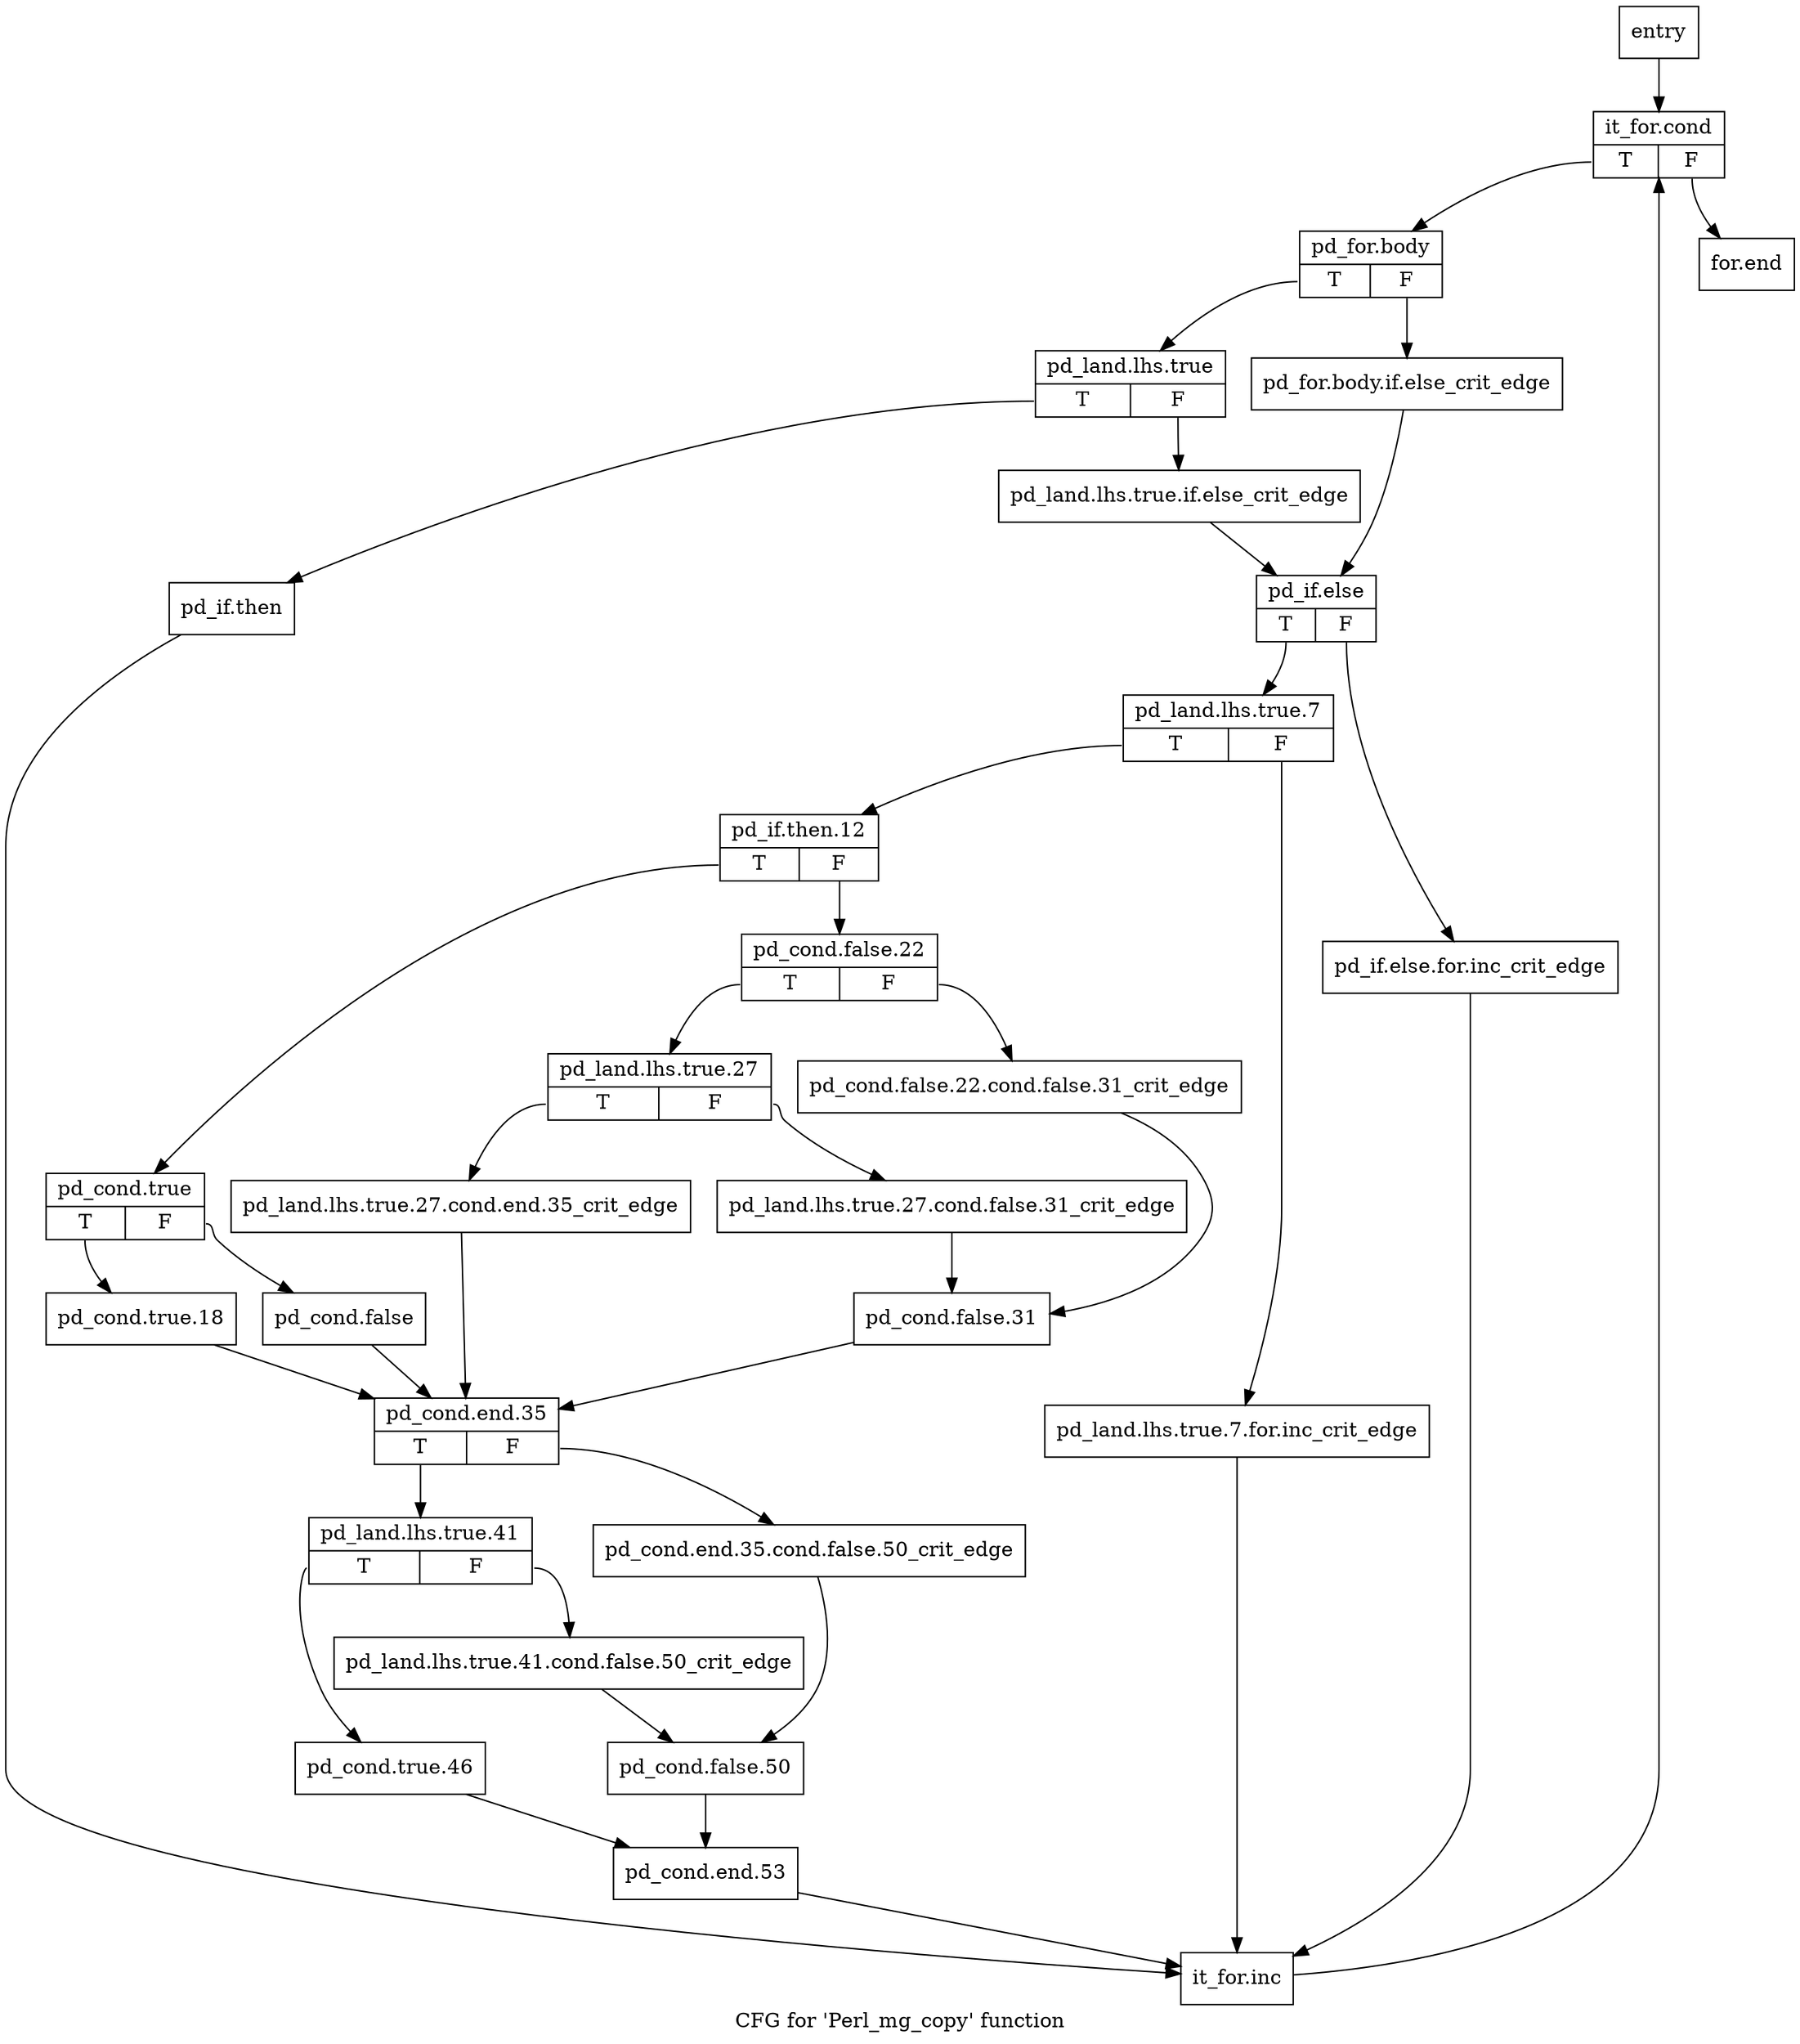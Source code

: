 digraph "CFG for 'Perl_mg_copy' function" {
	label="CFG for 'Perl_mg_copy' function";

	Node0x2648fe0 [shape=record,label="{entry}"];
	Node0x2648fe0 -> Node0x266a3b0;
	Node0x266a3b0 [shape=record,label="{it_for.cond|{<s0>T|<s1>F}}"];
	Node0x266a3b0:s0 -> Node0x266a400;
	Node0x266a3b0:s1 -> Node0x266ac70;
	Node0x266a400 [shape=record,label="{pd_for.body|{<s0>T|<s1>F}}"];
	Node0x266a400:s0 -> Node0x266a4a0;
	Node0x266a400:s1 -> Node0x266a450;
	Node0x266a450 [shape=record,label="{pd_for.body.if.else_crit_edge}"];
	Node0x266a450 -> Node0x266a590;
	Node0x266a4a0 [shape=record,label="{pd_land.lhs.true|{<s0>T|<s1>F}}"];
	Node0x266a4a0:s0 -> Node0x266a540;
	Node0x266a4a0:s1 -> Node0x266a4f0;
	Node0x266a4f0 [shape=record,label="{pd_land.lhs.true.if.else_crit_edge}"];
	Node0x266a4f0 -> Node0x266a590;
	Node0x266a540 [shape=record,label="{pd_if.then}"];
	Node0x266a540 -> Node0x266ac20;
	Node0x266a590 [shape=record,label="{pd_if.else|{<s0>T|<s1>F}}"];
	Node0x266a590:s0 -> Node0x266a630;
	Node0x266a590:s1 -> Node0x266a5e0;
	Node0x266a5e0 [shape=record,label="{pd_if.else.for.inc_crit_edge}"];
	Node0x266a5e0 -> Node0x266ac20;
	Node0x266a630 [shape=record,label="{pd_land.lhs.true.7|{<s0>T|<s1>F}}"];
	Node0x266a630:s0 -> Node0x266a6d0;
	Node0x266a630:s1 -> Node0x266a680;
	Node0x266a680 [shape=record,label="{pd_land.lhs.true.7.for.inc_crit_edge}"];
	Node0x266a680 -> Node0x266ac20;
	Node0x266a6d0 [shape=record,label="{pd_if.then.12|{<s0>T|<s1>F}}"];
	Node0x266a6d0:s0 -> Node0x266a720;
	Node0x266a6d0:s1 -> Node0x266a810;
	Node0x266a720 [shape=record,label="{pd_cond.true|{<s0>T|<s1>F}}"];
	Node0x266a720:s0 -> Node0x266a770;
	Node0x266a720:s1 -> Node0x266a7c0;
	Node0x266a770 [shape=record,label="{pd_cond.true.18}"];
	Node0x266a770 -> Node0x266a9f0;
	Node0x266a7c0 [shape=record,label="{pd_cond.false}"];
	Node0x266a7c0 -> Node0x266a9f0;
	Node0x266a810 [shape=record,label="{pd_cond.false.22|{<s0>T|<s1>F}}"];
	Node0x266a810:s0 -> Node0x266a8b0;
	Node0x266a810:s1 -> Node0x266a860;
	Node0x266a860 [shape=record,label="{pd_cond.false.22.cond.false.31_crit_edge}"];
	Node0x266a860 -> Node0x266a9a0;
	Node0x266a8b0 [shape=record,label="{pd_land.lhs.true.27|{<s0>T|<s1>F}}"];
	Node0x266a8b0:s0 -> Node0x266a950;
	Node0x266a8b0:s1 -> Node0x266a900;
	Node0x266a900 [shape=record,label="{pd_land.lhs.true.27.cond.false.31_crit_edge}"];
	Node0x266a900 -> Node0x266a9a0;
	Node0x266a950 [shape=record,label="{pd_land.lhs.true.27.cond.end.35_crit_edge}"];
	Node0x266a950 -> Node0x266a9f0;
	Node0x266a9a0 [shape=record,label="{pd_cond.false.31}"];
	Node0x266a9a0 -> Node0x266a9f0;
	Node0x266a9f0 [shape=record,label="{pd_cond.end.35|{<s0>T|<s1>F}}"];
	Node0x266a9f0:s0 -> Node0x266aa90;
	Node0x266a9f0:s1 -> Node0x266aa40;
	Node0x266aa40 [shape=record,label="{pd_cond.end.35.cond.false.50_crit_edge}"];
	Node0x266aa40 -> Node0x266ab80;
	Node0x266aa90 [shape=record,label="{pd_land.lhs.true.41|{<s0>T|<s1>F}}"];
	Node0x266aa90:s0 -> Node0x266ab30;
	Node0x266aa90:s1 -> Node0x266aae0;
	Node0x266aae0 [shape=record,label="{pd_land.lhs.true.41.cond.false.50_crit_edge}"];
	Node0x266aae0 -> Node0x266ab80;
	Node0x266ab30 [shape=record,label="{pd_cond.true.46}"];
	Node0x266ab30 -> Node0x266abd0;
	Node0x266ab80 [shape=record,label="{pd_cond.false.50}"];
	Node0x266ab80 -> Node0x266abd0;
	Node0x266abd0 [shape=record,label="{pd_cond.end.53}"];
	Node0x266abd0 -> Node0x266ac20;
	Node0x266ac20 [shape=record,label="{it_for.inc}"];
	Node0x266ac20 -> Node0x266a3b0;
	Node0x266ac70 [shape=record,label="{for.end}"];
}
